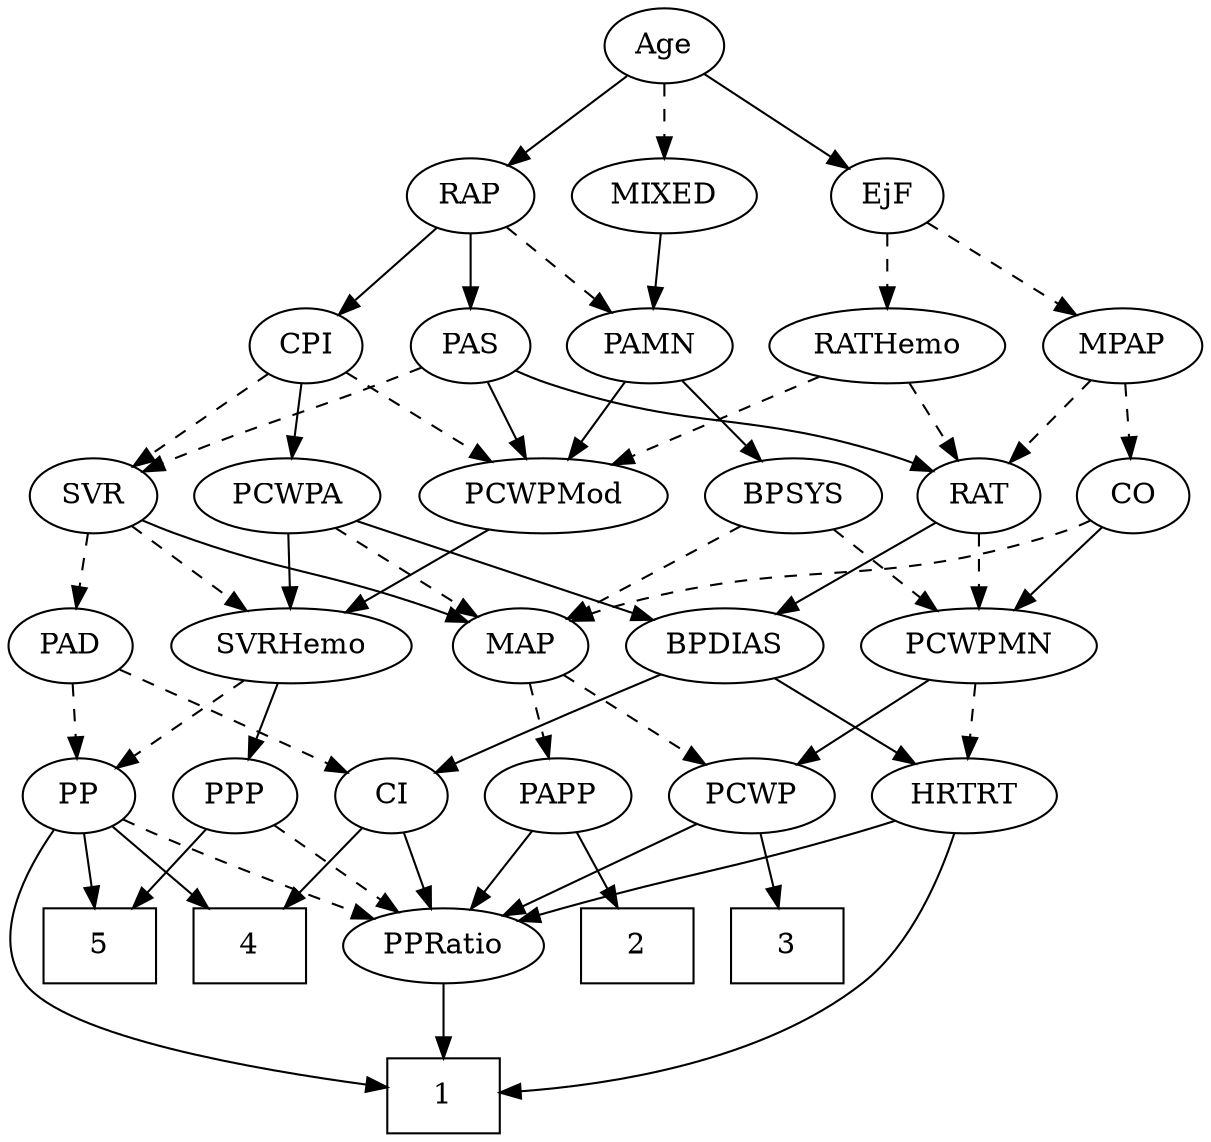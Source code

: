 strict digraph {
	graph [bb="0,0,537.19,540"];
	node [label="\N"];
	1	[height=0.5,
		pos="200.09,18",
		shape=box,
		width=0.75];
	2	[height=0.5,
		pos="285.09,90",
		shape=box,
		width=0.75];
	3	[height=0.5,
		pos="357.09,90",
		shape=box,
		width=0.75];
	4	[height=0.5,
		pos="115.09,90",
		shape=box,
		width=0.75];
	5	[height=0.5,
		pos="43.094,90",
		shape=box,
		width=0.75];
	Age	[height=0.5,
		pos="301.09,522",
		width=0.75];
	EjF	[height=0.5,
		pos="400.09,450",
		width=0.75];
	Age -> EjF	[pos="e,382.05,463.76 319.25,508.16 334.46,497.41 356.38,481.91 373.56,469.76",
		style=solid];
	RAP	[height=0.5,
		pos="215.09,450",
		width=0.77632];
	Age -> RAP	[pos="e,231.92,464.69 284.51,507.5 271.86,497.21 254.24,482.86 239.91,471.2",
		style=solid];
	MIXED	[height=0.5,
		pos="301.09,450",
		width=1.1193];
	Age -> MIXED	[pos="e,301.09,468.1 301.09,503.7 301.09,495.98 301.09,486.71 301.09,478.11",
		style=dashed];
	MPAP	[height=0.5,
		pos="502.09,378",
		width=0.97491];
	EjF -> MPAP	[pos="e,481.92,392.85 418.33,436.49 433.69,425.94 455.94,410.68 473.64,398.53",
		style=dashed];
	RATHemo	[height=0.5,
		pos="400.09,378",
		width=1.3721];
	EjF -> RATHemo	[pos="e,400.09,396.1 400.09,431.7 400.09,423.98 400.09,414.71 400.09,406.11",
		style=dashed];
	PAS	[height=0.5,
		pos="215.09,378",
		width=0.75];
	RAP -> PAS	[pos="e,215.09,396.1 215.09,431.7 215.09,423.98 215.09,414.71 215.09,406.11",
		style=solid];
	PAMN	[height=0.5,
		pos="296.09,378",
		width=1.011];
	RAP -> PAMN	[pos="e,278.72,394.01 231.1,435.17 242.48,425.34 257.98,411.93 271,400.69",
		style=dashed];
	CPI	[height=0.5,
		pos="139.09,378",
		width=0.75];
	RAP -> CPI	[pos="e,154.45,393.14 199.71,434.83 188.9,424.87 174.24,411.37 162.04,400.14",
		style=solid];
	MIXED -> PAMN	[pos="e,297.32,396.1 299.86,431.7 299.31,423.98 298.65,414.71 298.03,406.11",
		style=solid];
	CO	[height=0.5,
		pos="506.09,306",
		width=0.75];
	MPAP -> CO	[pos="e,505.12,324.1 503.08,359.7 503.52,351.98 504.05,342.71 504.55,334.11",
		style=dashed];
	RAT	[height=0.5,
		pos="434.09,306",
		width=0.75827];
	MPAP -> RAT	[pos="e,448.21,321.54 487,361.46 477.68,351.87 465.58,339.42 455.31,328.84",
		style=dashed];
	BPSYS	[height=0.5,
		pos="351.09,306",
		width=1.0471];
	PCWPMN	[height=0.5,
		pos="434.09,234",
		width=1.3902];
	BPSYS -> PCWPMN	[pos="e,415.26,250.89 369.1,289.81 380.29,280.38 394.87,268.08 407.39,257.53",
		style=dashed];
	MAP	[height=0.5,
		pos="233.09,234",
		width=0.84854];
	BPSYS -> MAP	[pos="e,253.8,247.28 328.34,291.5 309.64,280.41 283.01,264.61 262.66,252.54",
		style=dashed];
	PAD	[height=0.5,
		pos="35.094,234",
		width=0.79437];
	PP	[height=0.5,
		pos="35.094,162",
		width=0.75];
	PAD -> PP	[pos="e,35.094,180.1 35.094,215.7 35.094,207.98 35.094,198.71 35.094,190.11",
		style=dashed];
	CI	[height=0.5,
		pos="179.09,162",
		width=0.75];
	PAD -> CI	[pos="e,157.96,173.27 56.965,222.37 81.457,210.46 121.31,191.09 148.8,177.73",
		style=dashed];
	CO -> PCWPMN	[pos="e,450.66,251.1 491.52,290.83 481.91,281.49 469.09,269.02 458,258.24",
		style=solid];
	CO -> MAP	[pos="e,256.46,245.95 485.53,294.17 480.57,291.87 475.23,289.65 470.09,288 385.36,260.77 358.35,277.56 273.09,252 270.69,251.28 268.24,\
250.46 265.79,249.58",
		style=dashed];
	PAS -> RAT	[pos="e,413.07,317.79 235.73,366.39 240.69,364.08 246.01,361.8 251.09,360 314.49,337.53 334.7,346.47 398.09,324 399.95,323.34 401.84,322.62 \
403.73,321.86",
		style=solid];
	SVR	[height=0.5,
		pos="43.094,306",
		width=0.77632];
	PAS -> SVR	[pos="e,64.897,317.32 193.15,367.49 187.3,365.01 180.98,362.36 175.09,360 133.2,343.17 121.74,341.44 80.094,324 78.236,323.22 76.333,322.41 \
74.418,321.57",
		style=dashed];
	PCWPMod	[height=0.5,
		pos="243.09,306",
		width=1.4443];
	PAS -> PCWPMod	[pos="e,236.31,323.96 221.73,360.41 224.96,352.34 228.92,342.43 232.55,333.35",
		style=solid];
	PAMN -> BPSYS	[pos="e,338.41,323.15 308.85,360.76 315.79,351.93 324.51,340.83 332.23,331.01",
		style=solid];
	PAMN -> PCWPMod	[pos="e,255.69,323.63 283.8,360.76 277.27,352.14 269.11,341.36 261.82,331.73",
		style=solid];
	RATHemo -> RAT	[pos="e,426.17,323.31 408.32,360.05 412.35,351.77 417.28,341.62 421.75,332.42",
		style=dashed];
	RATHemo -> PCWPMod	[pos="e,273.69,320.64 370.19,363.67 345.44,352.63 310.06,336.86 282.92,324.75",
		style=dashed];
	CPI -> SVR	[pos="e,60.916,319.99 121.49,364.16 106.83,353.47 85.746,338.1 69.136,325.99",
		style=dashed];
	CPI -> PCWPMod	[pos="e,220.31,322.34 157.69,364.49 172.75,354.35 194.3,339.84 211.98,327.94",
		style=dashed];
	PCWPA	[height=0.5,
		pos="131.09,306",
		width=1.1555];
	CPI -> PCWPA	[pos="e,133.05,324.1 137.12,359.7 136.24,351.98 135.18,342.71 134.19,334.11",
		style=solid];
	RAT -> PCWPMN	[pos="e,434.09,252.1 434.09,287.7 434.09,279.98 434.09,270.71 434.09,262.11",
		style=dashed];
	BPDIAS	[height=0.5,
		pos="324.09,234",
		width=1.1735];
	RAT -> BPDIAS	[pos="e,346.84,249.47 414.93,292.81 398.49,282.34 374.48,267.07 355.28,254.84",
		style=solid];
	SVR -> PAD	[pos="e,37.049,252.1 41.117,287.7 40.235,279.98 39.176,270.71 38.193,262.11",
		style=dashed];
	SVRHemo	[height=0.5,
		pos="132.09,234",
		width=1.3902];
	SVR -> SVRHemo	[pos="e,112.19,250.65 60.254,291.5 72.669,281.74 89.718,268.33 104.09,257.02",
		style=dashed];
	SVR -> MAP	[pos="e,208.78,245.18 64.825,294.5 69.795,292.25 75.089,289.95 80.094,288 128.41,269.14 142.36,269.74 191.09,252 193.8,251.02 196.58,249.97 \
199.38,248.89",
		style=solid];
	PCWPMod -> SVRHemo	[pos="e,155.87,249.99 219.28,289.98 203.33,279.93 182.14,266.56 164.63,255.52",
		style=solid];
	PCWPA -> SVRHemo	[pos="e,131.85,252.1 131.34,287.7 131.45,279.98 131.58,270.71 131.71,262.11",
		style=solid];
	PCWPA -> BPDIAS	[pos="e,292.84,246.33 162.1,293.75 194.93,281.85 246.89,263 283.08,249.88",
		style=solid];
	PCWPA -> MAP	[pos="e,213.71,248.3 152.23,290.5 167.63,279.92 188.65,265.5 205.4,254.01",
		style=dashed];
	PCWP	[height=0.5,
		pos="341.09,162",
		width=0.97491];
	PCWPMN -> PCWP	[pos="e,360.09,177.3 413.45,217.46 400.12,207.43 382.64,194.27 368.19,183.4",
		style=solid];
	HRTRT	[height=0.5,
		pos="434.09,162",
		width=1.1013];
	PCWPMN -> HRTRT	[pos="e,434.09,180.1 434.09,215.7 434.09,207.98 434.09,198.71 434.09,190.11",
		style=dashed];
	SVRHemo -> PP	[pos="e,52.674,175.69 110.57,217.46 95.874,206.86 76.338,192.76 60.823,181.57",
		style=dashed];
	PPP	[height=0.5,
		pos="107.09,162",
		width=0.75];
	SVRHemo -> PPP	[pos="e,113.09,179.79 126.04,216.05 123.19,208.06 119.71,198.33 116.52,189.4",
		style=solid];
	BPDIAS -> CI	[pos="e,200.24,173.21 297.16,220 272.32,208.01 235.49,190.22 209.58,177.72",
		style=solid];
	BPDIAS -> HRTRT	[pos="e,411.97,177.08 346.62,218.67 363.04,208.22 385.48,193.94 403.52,182.46",
		style=solid];
	MAP -> PCWP	[pos="e,319.93,176.71 252.9,220.16 269.31,209.53 292.86,194.27 311.5,182.18",
		style=dashed];
	PAPP	[height=0.5,
		pos="256.09,162",
		width=0.88464];
	MAP -> PAPP	[pos="e,250.58,179.79 238.66,216.05 241.29,208.06 244.49,198.33 247.42,189.4",
		style=dashed];
	PP -> 1	[pos="e,172.98,22.412 22.573,145.7 8.6487,126.72 -9.7975,94.156 7.0943,72 25.917,47.312 112.49,31.266 163.07,23.827",
		style=solid];
	PP -> 4	[pos="e,95.644,108.02 50.9,147.17 61.433,137.95 75.553,125.6 87.868,114.82",
		style=solid];
	PP -> 5	[pos="e,41.14,108.1 37.072,143.7 37.953,135.98 39.013,126.71 39.996,118.11",
		style=solid];
	PPRatio	[height=0.5,
		pos="200.09,90",
		width=1.1013];
	PP -> PPRatio	[pos="e,171.22,102.37 56.332,150.75 61.163,148.48 66.288,146.12 71.094,144 101.34,130.65 136.03,116.47 161.81,106.13",
		style=dashed];
	PPP -> 5	[pos="e,58.674,108.04 93.522,146.15 85.393,137.26 74.858,125.74 65.521,115.53",
		style=solid];
	PPP -> PPRatio	[pos="e,180.43,105.8 124.59,147.83 137.99,137.74 156.76,123.62 172.23,111.98",
		style=dashed];
	PPRatio -> 1	[pos="e,200.09,36.104 200.09,71.697 200.09,63.983 200.09,54.712 200.09,46.112",
		style=solid];
	PCWP -> 3	[pos="e,353.15,108.28 344.97,144.05 346.75,136.26 348.91,126.82 350.9,118.08",
		style=solid];
	PCWP -> PPRatio	[pos="e,225.92,103.82 316.86,148.97 294.27,137.76 260.36,120.92 234.89,108.27",
		style=solid];
	CI -> 4	[pos="e,130.67,108.04 165.52,146.15 157.39,137.26 146.86,125.74 137.52,115.53",
		style=solid];
	CI -> PPRatio	[pos="e,194.91,108.28 184.18,144.05 186.52,136.26 189.35,126.82 191.97,118.08",
		style=solid];
	PAPP -> 2	[pos="e,277.87,108.45 262.97,144.41 266.26,136.45 270.3,126.72 274.01,117.76",
		style=solid];
	PAPP -> PPRatio	[pos="e,213.14,107.31 243.39,145.12 236.33,136.29 227.4,125.13 219.48,115.24",
		style=solid];
	HRTRT -> 1	[pos="e,227.4,19.487 430.79,143.95 425.99,123.82 415.15,90.71 393.09,72 348.76,34.388 279.93,23.301 237.57,20.133",
		style=solid];
	HRTRT -> PPRatio	[pos="e,230.3,101.88 403.89,150.12 397.7,148.01 391.21,145.87 385.09,144 325.29,125.74 308.89,126.26 249.09,108 246.13,107.1 243.08,106.13 \
240.02,105.13",
		style=solid];
}
